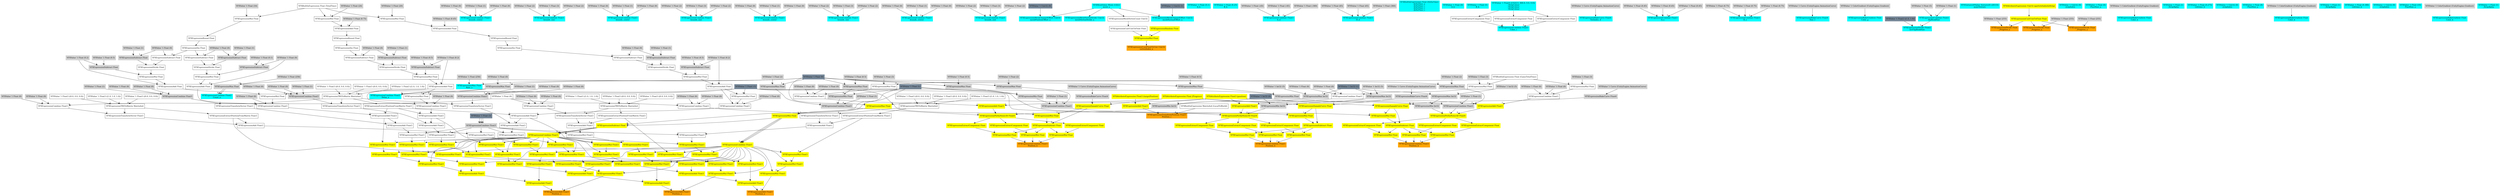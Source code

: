 digraph G {
node0 [shape="box" color="cyan" style="filled" label="VFXExpressionMax Float
Rate_a"]
node1 [shape="box" color="lightgray" style="filled" label="VFXValue`1 Float (256)"]
node2 [shape="box" color="lightslategray" style="filled" label="VFXValue`1 Float (0)"]
node3 [shape="box" color="cyan" style="filled" label="VFXExpressionCombine Float2
Count_a"]
node4 [shape="box" color="lightgray" style="filled" label="VFXExpressionMax Float"]
node5 [shape="box" color="lightgray" style="filled" label="VFXValue`1 Float (256)"]
node6 [shape="box" color="cyan" style="filled" label="VFXExpressionCombine Float2
Delay_a"]
node7 [shape="box" color="lightgray" style="filled" label="VFXExpressionMax Float"]
node8 [shape="box" color="lightgray" style="filled" label="VFXValue`1 Float (0)"]
node9 [shape="box" color="cyan" style="filled" label="VFXExpressionCombine Float3
bounds_center"]
node10 [shape="box" color="lightgray" style="filled" label="VFXValue`1 Float (0)"]
node11 [shape="box" color="lightgray" style="filled" label="VFXValue`1 Float (1)"]
node12 [shape="box" color="lightgray" style="filled" label="VFXValue`1 Float (0)"]
node13 [shape="box" color="cyan" style="filled" label="VFXExpressionCombine Float3
bounds_size"]
node14 [shape="box" color="lightgray" style="filled" label="VFXValue`1 Float (2)"]
node15 [shape="box" color="lightgray" style="filled" label="VFXValue`1 Float (3)"]
node16 [shape="box" color="lightgray" style="filled" label="VFXValue`1 Float (2)"]
node17 [shape="box" color="cyan" style="filled" label="VFXExpressionCombine Float3
bounds_center"]
node18 [shape="box" color="lightgray" style="filled" label="VFXValue`1 Float (0)"]
node19 [shape="box" color="lightgray" style="filled" label="VFXValue`1 Float (1)"]
node20 [shape="box" color="lightgray" style="filled" label="VFXValue`1 Float (0)"]
node21 [shape="box" color="cyan" style="filled" label="VFXExpressionCombine Float3
bounds_size"]
node22 [shape="box" color="lightgray" style="filled" label="VFXValue`1 Float (2)"]
node23 [shape="box" color="lightgray" style="filled" label="VFXValue`1 Float (3)"]
node24 [shape="box" color="lightgray" style="filled" label="VFXValue`1 Float (2)"]
node25 [shape="box" color="cyan" style="filled" label="VFXExpressionCombine Float3
bounds_center"]
node26 [shape="box" color="lightgray" style="filled" label="VFXValue`1 Float (0)"]
node27 [shape="box" color="lightgray" style="filled" label="VFXValue`1 Float (1)"]
node28 [shape="box" color="lightgray" style="filled" label="VFXValue`1 Float (0)"]
node29 [shape="box" color="cyan" style="filled" label="VFXExpressionCombine Float3
bounds_size"]
node30 [shape="box" color="lightgray" style="filled" label="VFXValue`1 Float (2)"]
node31 [shape="box" color="lightgray" style="filled" label="VFXValue`1 Float (3)"]
node32 [shape="box" color="lightgray" style="filled" label="VFXValue`1 Float (2)"]
node33 [shape="box" color="cyan" style="filled" label="VFXExpressionCombine Float3
bounds_center"]
node34 [shape="box" color="lightgray" style="filled" label="VFXValue`1 Float (0)"]
node35 [shape="box" color="lightgray" style="filled" label="VFXValue`1 Float (1)"]
node36 [shape="box" color="lightgray" style="filled" label="VFXValue`1 Float (0)"]
node37 [shape="box" color="cyan" style="filled" label="VFXExpressionCombine Float3
bounds_size"]
node38 [shape="box" color="lightgray" style="filled" label="VFXValue`1 Float (2)"]
node39 [shape="box" color="lightgray" style="filled" label="VFXValue`1 Float (3)"]
node40 [shape="box" color="lightgray" style="filled" label="VFXValue`1 Float (2)"]
node41 [shape="box" color="cyan" style="filled" label="VFXMeshValue Mesh (1442)
mesh_a"]
node42 [shape="box" color="cyan" style="filled" label="VFXExpressionMeshVertexStride Uint32
meshVertexStride_a"]
node43 [shape="box" color="cyan" style="filled" label="VFXExpressionMeshChannelOffset Uint32
meshPositionOffset_a"]
node44 [shape="box" color="lightslategray" style="filled" label="VFXValue`1 Uint32 (0)"]
node45 [shape="box" color="cyan" style="filled" label="VFXExpressionMeshChannelOffset Uint32
meshNormalOffset_a"]
node46 [shape="box" color="lightslategray" style="filled" label="VFXValue`1 Uint32 (1)"]
node47 [shape="box" color="orange" style="filled" label="VFXExpressionCastFloatToUint Uint32
vertexIndex_a"]
node48 [shape="box" color="yellow" style="filled" label="VFXExpressionMul Float"]
node49 [shape="box" color="yellow" style="filled" label="VFXExpressionRandom Float"]
node50 [shape="box" label="VFXExpressionCastUintToFloat Float"]
node51 [shape="box" label="VFXExpressionMeshVertexCount Uint32"]
node52 [shape="box" color="cyan" style="filled" label="VFXValue`1 Float (0.1)
A_b"]
node53 [shape="box" color="cyan" style="filled" label="VFXValue`1 Float (0.25)
B_b"]
node54 [shape="box" color="orange" style="filled" label="VFXExpressionTransformPosition Float3
Position_c"]
node55 [shape="box" label="VFXBuiltInExpression Matrix4x4 (LocalToWorld)"]
node56 [shape="box" color="yellow" style="filled" label="VFXExpressionAdd Float3"]
node57 [shape="box" color="yellow" style="filled" label="VFXAttributeExpression Float3 (targetPosition)"]
node58 [shape="box" color="yellow" style="filled" label="VFXAttributeExpression Float3 (position)"]
node59 [shape="box" color="cyan" style="filled" label="VFXExpressionCombine Float3
A_d"]
node60 [shape="box" color="lightgray" style="filled" label="VFXValue`1 Float (-45)"]
node61 [shape="box" color="lightgray" style="filled" label="VFXValue`1 Float (-45)"]
node62 [shape="box" color="lightgray" style="filled" label="VFXValue`1 Float (-360)"]
node63 [shape="box" color="cyan" style="filled" label="VFXExpressionCombine Float3
B_d"]
node64 [shape="box" color="lightgray" style="filled" label="VFXValue`1 Float (45)"]
node65 [shape="box" color="lightgray" style="filled" label="VFXValue`1 Float (45)"]
node66 [shape="box" color="lightgray" style="filled" label="VFXValue`1 Float (360)"]
node67 [shape="box" color="cyan" style="filled" label="VFXBuiltInExpression Float (DeltaTime)
deltaTime_a
deltaTime_c
deltaTime_c
deltaTime_c"]
node68 [shape="box" color="cyan" style="filled" label="VFXValue`1 Float (0)
A_b"]
node69 [shape="box" color="cyan" style="filled" label="VFXValue`1 Float (5)
B_b"]
node70 [shape="box" color="cyan" style="filled" label="VFXExpressionCombine Float3
Color_c"]
node71 [shape="box" label="VFXExpressionExtractComponent Float"]
node72 [shape="box" color="cyan" style="filled" label="VFXValue`1 Float4 ((1024.0, 666.6, 0.0, 0.0))
_StripColour
_StripColour
_StripColour"]
node73 [shape="box" label="VFXExpressionExtractComponent Float"]
node74 [shape="box" label="VFXExpressionExtractComponent Float"]
node75 [shape="box" color="cyan" style="filled" label="VFXExpressionBakeCurve Float4
TexIndex_d"]
node76 [shape="box" color="lightgray" style="filled" label="VFXValue`1 Curve (UnityEngine.AnimationCurve)"]
node77 [shape="box" color="cyan" style="filled" label="VFXExpressionCombine Float3
A_e"]
node78 [shape="box" color="lightgray" style="filled" label="VFXValue`1 Float (0.45)"]
node79 [shape="box" color="lightgray" style="filled" label="VFXValue`1 Float (0.45)"]
node80 [shape="box" color="lightgray" style="filled" label="VFXValue`1 Float (0.45)"]
node81 [shape="box" color="cyan" style="filled" label="VFXExpressionCombine Float3
B_e"]
node82 [shape="box" color="lightgray" style="filled" label="VFXValue`1 Float (0.75)"]
node83 [shape="box" color="lightgray" style="filled" label="VFXValue`1 Float (0.75)"]
node84 [shape="box" color="lightgray" style="filled" label="VFXValue`1 Float (0.75)"]
node85 [shape="box" color="cyan" style="filled" label="VFXExpressionBakeCurve Float4
Size_f"]
node86 [shape="box" color="lightgray" style="filled" label="VFXValue`1 Curve (UnityEngine.AnimationCurve)"]
node87 [shape="box" color="cyan" style="filled" label="VFXExpressionBakeGradient Float
Color_g"]
node88 [shape="box" color="lightgray" style="filled" label="VFXValue`1 ColorGradient (UnityEngine.Gradient)"]
node89 [shape="box" color="cyan" style="filled" label="VFXExpressionCombine Float2
flipBookSize"]
node90 [shape="box" color="lightgray" style="filled" label="VFXValue`1 Float (5)"]
node91 [shape="box" color="lightgray" style="filled" label="VFXValue`1 Float (1)"]
node92 [shape="box" color="cyan" style="filled" label="VFXExpressionDivide Float2
invFlipBookSize"]
node93 [shape="box" color="lightslategray" style="filled" label="VFXValue`1 Float2 ((1.0, 1.0))"]
node94 [shape="box" color="cyan" style="filled" label="VFXTexture2DValue Texture2D (26516)
mainTexture"]
node95 [shape="box" color="orange" style="filled" label="VFXExpressionDivide Float
_Progress_a"]
node96 [shape="box" color="yellow" style="filled" label="VFXExpressionCastUintToFloat Float"]
node97 [shape="box" color="yellow" style="filled" label="VFXAttributeExpression Uint32 (particleIndexInStrip)"]
node98 [shape="box" color="lightgray" style="filled" label="VFXValue`1 Float (255)"]
node99 [shape="box" color="cyan" style="filled" label="VFXValue`1 Uint32 (0)
stripIndex"]
node100 [shape="box" color="orange" style="filled" label="VFXExpressionAdd Float3
Position_a"]
node101 [shape="box" color="yellow" style="filled" label="VFXExpressionAdd Float3"]
node102 [shape="box" color="yellow" style="filled" label="VFXExpressionAdd Float3"]
node103 [shape="box" color="yellow" style="filled" label="VFXExpressionMul Float3"]
node104 [shape="box" color="yellow" style="filled" label="VFXExpressionMul Float3"]
node105 [shape="box" color="yellow" style="filled" label="VFXExpressionMul Float3"]
node106 [shape="box" label="VFXExpressionAdd Float3"]
node107 [shape="box" label="VFXExpressionExtractPositionFromMatrix Float3"]
node108 [shape="box" label="VFXExpressionTRSToMatrix Matrix4x4"]
node109 [shape="box" label="VFXValue`1 Float3 ((0.0, 0.0, 0.0))"]
node110 [shape="box" label="VFXValue`1 Float3 ((0.0, 0.0, 0.0))"]
node111 [shape="box" label="VFXValue`1 Float3 ((1.0, 1.0, 1.0))"]
node112 [shape="box" label="VFXExpressionCombine Float3"]
node113 [shape="box" label="VFXExpressionAdd Float"]
node114 [shape="box" color="lightgray" style="filled" label="VFXValue`1 Float (0)"]
node115 [shape="box" label="VFXExpressionMul Float"]
node116 [shape="box" label="VFXExpressionDivide Float"]
node117 [shape="box" label="VFXExpressionSubtract Float"]
node118 [shape="box" label="VFXExpressionSin Float"]
node119 [shape="box" label="VFXExpressionRound Float"]
node120 [shape="box" label="VFXExpressionMul Float"]
node121 [shape="box" label="VFXBuiltInExpression Float (TotalTime)"]
node122 [shape="box" color="lightgray" style="filled" label="VFXValue`1 Float (16)"]
node123 [shape="box" color="lightgray" style="filled" label="VFXValue`1 Float (0)"]
node124 [shape="box" color="lightgray" style="filled" label="VFXExpressionSubtract Float"]
node125 [shape="box" color="lightgray" style="filled" label="VFXValue`1 Float (1)"]
node126 [shape="box" color="lightgray" style="filled" label="VFXExpressionSubtract Float"]
node127 [shape="box" color="lightgray" style="filled" label="VFXValue`1 Float (0.1)"]
node128 [shape="box" label="VFXExpressionMul Float"]
node129 [shape="box" color="lightslategray" style="filled" label="VFXValue`1 Float (-1)"]
node130 [shape="box" label="VFXExpressionAdd Float"]
node131 [shape="box" color="lightgray" style="filled" label="VFXValue`1 Float (0.2)"]
node132 [shape="box" label="VFXExpressionMul Float"]
node133 [shape="box" label="VFXExpressionDivide Float"]
node134 [shape="box" label="VFXExpressionSubtract Float"]
node135 [shape="box" color="lightgray" style="filled" label="VFXValue`1 Float (0)"]
node136 [shape="box" color="lightgray" style="filled" label="VFXExpressionSubtract Float"]
node137 [shape="box" color="lightgray" style="filled" label="VFXValue`1 Float (1)"]
node138 [shape="box" color="lightgray" style="filled" label="VFXExpressionSubtract Float"]
node139 [shape="box" color="lightgray" style="filled" label="VFXValue`1 Float (0.5)"]
node140 [shape="box" color="lightgray" style="filled" label="VFXValue`1 Float (0)"]
node141 [shape="box" color="yellow" style="filled" label="VFXExpressionCombine Float3"]
node142 [shape="box" color="yellow" style="filled" label="VFXExpressionSubtract Float"]
node143 [shape="box" color="lightslategray" style="filled" label="VFXValue`1 Float (1)"]
node144 [shape="box" color="yellow" style="filled" label="VFXExpressionMin Float"]
node145 [shape="box" color="yellow" style="filled" label="VFXExpressionMax Float"]
node146 [shape="box" color="yellow" style="filled" label="VFXAttributeExpression Float (Progress)"]
node147 [shape="box" color="yellow" style="filled" label="VFXExpressionMul Float3"]
node148 [shape="box" color="yellow" style="filled" label="VFXExpressionMul Float3"]
node149 [shape="box" color="yellow" style="filled" label="VFXExpressionMul Float3"]
node150 [shape="box" label="VFXExpressionMul Float3"]
node151 [shape="box" color="lightgray" style="filled" label="VFXExpressionCombine Float3"]
node152 [shape="box" color="lightslategray" style="filled" label="VFXValue`1 Float (3)"]
node153 [shape="box" label="VFXExpressionAdd Float3"]
node154 [shape="box" label="VFXExpressionTransformVector Float3"]
node155 [shape="box" color="lightgray" style="filled" label="VFXExpressionCombine Float3"]
node156 [shape="box" color="lightgray" style="filled" label="VFXValue`1 Float (0)"]
node157 [shape="box" color="lightgray" style="filled" label="VFXValue`1 Float (1)"]
node158 [shape="box" color="lightgray" style="filled" label="VFXValue`1 Float (0)"]
node159 [shape="box" color="yellow" style="filled" label="VFXExpressionCombine Float3"]
node160 [shape="box" color="yellow" style="filled" label="VFXExpressionMul Float3"]
node161 [shape="box" color="yellow" style="filled" label="VFXExpressionMul Float3"]
node162 [shape="box" color="yellow" style="filled" label="VFXExpressionMul Float3"]
node163 [shape="box" label="VFXExpressionMul Float3"]
node164 [shape="box" label="VFXExpressionAdd Float3"]
node165 [shape="box" label="VFXExpressionExtractPositionFromMatrix Float3"]
node166 [shape="box" label="VFXExpressionTRSToMatrix Matrix4x4"]
node167 [shape="box" label="VFXValue`1 Float3 ((0.0, 0.0, 0.0))"]
node168 [shape="box" label="VFXValue`1 Float3 ((0.0, 0.0, 0.0))"]
node169 [shape="box" label="VFXValue`1 Float3 ((1.0, 1.0, 1.0))"]
node170 [shape="box" label="VFXExpressionTransformVector Float3"]
node171 [shape="box" label="VFXExpressionCombine Float3"]
node172 [shape="box" color="lightgray" style="filled" label="VFXValue`1 Float (0)"]
node173 [shape="box" label="VFXValue`1 Float (0)"]
node174 [shape="box" color="lightgray" style="filled" label="VFXValue`1 Float (0)"]
node175 [shape="box" color="yellow" style="filled" label="VFXExpressionMul Float3"]
node176 [shape="box" color="yellow" style="filled" label="VFXExpressionMul Float3"]
node177 [shape="box" color="yellow" style="filled" label="VFXExpressionMul Float3"]
node178 [shape="box" color="orange" style="filled" label="VFXExpressionCombine Float3
Position_b"]
node179 [shape="box" color="yellow" style="filled" label="VFXExpressionMul Float"]
node180 [shape="box" color="yellow" style="filled" label="VFXExpressionExtractComponent Float"]
node181 [shape="box" color="yellow" style="filled" label="VFXExpressionPerlinNoise3D Float4"]
node182 [shape="box" color="yellow" style="filled" label="VFXExpressionAdd Float3"]
node183 [shape="box" label="VFXExpressionCombine Float3"]
node184 [shape="box" color="lightgray" style="filled" label="VFXValue`1 Float (0)"]
node185 [shape="box" label="VFXExpressionMul Float"]
node186 [shape="box" label="VFXBuiltInExpression Float (GameTotalTime)"]
node187 [shape="box" color="lightgray" style="filled" label="VFXValue`1 Float (3)"]
node188 [shape="box" color="lightgray" style="filled" label="VFXValue`1 Float (0)"]
node189 [shape="box" color="lightgray" style="filled" label="VFXExpressionCombine Float3"]
node190 [shape="box" color="lightgray" style="filled" label="VFXValue`1 Float (1)"]
node191 [shape="box" color="lightgray" style="filled" label="VFXExpressionMin Float"]
node192 [shape="box" color="lightgray" style="filled" label="VFXExpressionMax Float"]
node193 [shape="box" color="lightgray" style="filled" label="VFXValue`1 Float (0.5)"]
node194 [shape="box" color="lightgray" style="filled" label="VFXExpressionMax Float"]
node195 [shape="box" color="lightgray" style="filled" label="VFXValue`1 Float (2)"]
node196 [shape="box" color="lightgray" style="filled" label="VFXExpressionMin Int32"]
node197 [shape="box" color="lightgray" style="filled" label="VFXExpressionMax Int32"]
node198 [shape="box" color="lightgray" style="filled" label="VFXValue`1 Int32 (5)"]
node199 [shape="box" color="lightslategray" style="filled" label="VFXValue`1 Int32 (1)"]
node200 [shape="box" color="lightslategray" style="filled" label="VFXValue`1 Int32 (8)"]
node201 [shape="box" color="yellow" style="filled" label="VFXExpressionSubtract Float"]
node202 [shape="box" color="yellow" style="filled" label="VFXExpressionSampleCurve Float"]
node203 [shape="box" color="lightgray" style="filled" label="VFXExpressionBakeCurve Float4"]
node204 [shape="box" color="lightgray" style="filled" label="VFXValue`1 Curve (UnityEngine.AnimationCurve)"]
node205 [shape="box" color="yellow" style="filled" label="VFXExpressionMul Float"]
node206 [shape="box" color="yellow" style="filled" label="VFXExpressionMul Float"]
node207 [shape="box" color="yellow" style="filled" label="VFXExpressionExtractComponent Float"]
node208 [shape="box" color="yellow" style="filled" label="VFXExpressionMul Float"]
node209 [shape="box" color="yellow" style="filled" label="VFXExpressionExtractComponent Float"]
node210 [shape="box" color="cyan" style="filled" label="VFXValue`1 Float (6)
PixelSize_a"]
node211 [shape="box" color="cyan" style="filled" label="VFXExpressionBakeGradient Float
Color_b"]
node212 [shape="box" color="lightgray" style="filled" label="VFXValue`1 ColorGradient (UnityEngine.Gradient)"]
node213 [shape="box" color="cyan" style="filled" label="VFXValue`1 Float (1)
_StripAlpha"]
node214 [shape="box" color="orange" style="filled" label="VFXExpressionDivide Float
_Progress_a"]
node215 [shape="box" color="lightgray" style="filled" label="VFXValue`1 Float (255)"]
node216 [shape="box" color="cyan" style="filled" label="VFXValue`1 Float (0.275)
Lifetime_b"]
node217 [shape="box" color="cyan" style="filled" label="VFXValue`1 Uint32 (0)
stripIndex"]
node218 [shape="box" color="orange" style="filled" label="VFXExpressionAdd Float3
Position_a"]
node219 [shape="box" color="yellow" style="filled" label="VFXExpressionAdd Float3"]
node220 [shape="box" color="yellow" style="filled" label="VFXExpressionAdd Float3"]
node221 [shape="box" color="yellow" style="filled" label="VFXExpressionMul Float3"]
node222 [shape="box" color="yellow" style="filled" label="VFXExpressionMul Float3"]
node223 [shape="box" color="yellow" style="filled" label="VFXExpressionMul Float3"]
node224 [shape="box" label="VFXExpressionAdd Float3"]
node225 [shape="box" label="VFXExpressionCombine Float3"]
node226 [shape="box" label="VFXExpressionAdd Float"]
node227 [shape="box" color="lightgray" style="filled" label="VFXValue`1 Float (0.2)"]
node228 [shape="box" label="VFXExpressionMul Float"]
node229 [shape="box" label="VFXExpressionDivide Float"]
node230 [shape="box" label="VFXExpressionSubtract Float"]
node231 [shape="box" label="VFXExpressionSin Float"]
node232 [shape="box" label="VFXExpressionRound Float"]
node233 [shape="box" label="VFXExpressionAdd Float"]
node234 [shape="box" label="VFXExpressionMul Float"]
node235 [shape="box" color="lightgray" style="filled" label="VFXValue`1 Float (24)"]
node236 [shape="box" color="lightgray" style="filled" label="VFXValue`1 Float (0.75)"]
node237 [shape="box" color="lightgray" style="filled" label="VFXValue`1 Float (0)"]
node238 [shape="box" color="lightgray" style="filled" label="VFXExpressionSubtract Float"]
node239 [shape="box" color="lightgray" style="filled" label="VFXValue`1 Float (1)"]
node240 [shape="box" color="lightgray" style="filled" label="VFXExpressionSubtract Float"]
node241 [shape="box" color="lightgray" style="filled" label="VFXValue`1 Float (0.5)"]
node242 [shape="box" label="VFXExpressionMul Float"]
node243 [shape="box" color="lightgray" style="filled" label="VFXValue`1 Float (0)"]
node244 [shape="box" color="yellow" style="filled" label="VFXExpressionMul Float3"]
node245 [shape="box" color="yellow" style="filled" label="VFXExpressionMul Float3"]
node246 [shape="box" color="yellow" style="filled" label="VFXExpressionMul Float3"]
node247 [shape="box" label="VFXExpressionMul Float3"]
node248 [shape="box" label="VFXExpressionAdd Float3"]
node249 [shape="box" label="VFXExpressionTransformVector Float3"]
node250 [shape="box" color="lightgray" style="filled" label="VFXExpressionCombine Float3"]
node251 [shape="box" color="lightgray" style="filled" label="VFXValue`1 Float (0)"]
node252 [shape="box" color="lightgray" style="filled" label="VFXValue`1 Float (1)"]
node253 [shape="box" color="lightgray" style="filled" label="VFXValue`1 Float (0)"]
node254 [shape="box" color="yellow" style="filled" label="VFXExpressionMul Float3"]
node255 [shape="box" color="yellow" style="filled" label="VFXExpressionMul Float3"]
node256 [shape="box" color="yellow" style="filled" label="VFXExpressionMul Float3"]
node257 [shape="box" label="VFXExpressionMul Float3"]
node258 [shape="box" label="VFXExpressionAdd Float3"]
node259 [shape="box" label="VFXExpressionExtractPositionFromMatrix Float3"]
node260 [shape="box" label="VFXExpressionTRSToMatrix Matrix4x4"]
node261 [shape="box" label="VFXValue`1 Float3 ((0.0, 0.0, 0.0))"]
node262 [shape="box" label="VFXValue`1 Float3 ((0.0, 0.0, 0.0))"]
node263 [shape="box" label="VFXValue`1 Float3 ((1.0, 1.0, 1.0))"]
node264 [shape="box" label="VFXExpressionTransformVector Float3"]
node265 [shape="box" label="VFXExpressionCombine Float3"]
node266 [shape="box" color="lightgray" style="filled" label="VFXValue`1 Float (0)"]
node267 [shape="box" color="lightgray" style="filled" label="VFXValue`1 Float (0)"]
node268 [shape="box" color="yellow" style="filled" label="VFXExpressionMul Float3"]
node269 [shape="box" color="yellow" style="filled" label="VFXExpressionMul Float3"]
node270 [shape="box" color="yellow" style="filled" label="VFXExpressionMul Float3"]
node271 [shape="box" color="orange" style="filled" label="VFXExpressionCombine Float3
Position_b"]
node272 [shape="box" color="yellow" style="filled" label="VFXExpressionMul Float"]
node273 [shape="box" color="yellow" style="filled" label="VFXExpressionExtractComponent Float"]
node274 [shape="box" color="yellow" style="filled" label="VFXExpressionPerlinNoise3D Float4"]
node275 [shape="box" color="yellow" style="filled" label="VFXExpressionAdd Float3"]
node276 [shape="box" label="VFXExpressionCombine Float3"]
node277 [shape="box" color="lightgray" style="filled" label="VFXValue`1 Float (0)"]
node278 [shape="box" label="VFXExpressionMul Float"]
node279 [shape="box" color="lightgray" style="filled" label="VFXValue`1 Float (3)"]
node280 [shape="box" color="lightgray" style="filled" label="VFXValue`1 Float (0)"]
node281 [shape="box" color="lightgray" style="filled" label="VFXExpressionCombine Float3"]
node282 [shape="box" color="lightgray" style="filled" label="VFXValue`1 Float (1)"]
node283 [shape="box" color="lightgray" style="filled" label="VFXExpressionMin Float"]
node284 [shape="box" color="lightgray" style="filled" label="VFXExpressionMax Float"]
node285 [shape="box" color="lightgray" style="filled" label="VFXValue`1 Float (0.5)"]
node286 [shape="box" color="lightgray" style="filled" label="VFXExpressionMax Float"]
node287 [shape="box" color="lightgray" style="filled" label="VFXValue`1 Float (2)"]
node288 [shape="box" color="lightgray" style="filled" label="VFXExpressionMin Int32"]
node289 [shape="box" color="lightgray" style="filled" label="VFXExpressionMax Int32"]
node290 [shape="box" color="lightgray" style="filled" label="VFXValue`1 Int32 (5)"]
node291 [shape="box" color="yellow" style="filled" label="VFXExpressionSubtract Float"]
node292 [shape="box" color="yellow" style="filled" label="VFXExpressionSampleCurve Float"]
node293 [shape="box" color="lightgray" style="filled" label="VFXExpressionBakeCurve Float4"]
node294 [shape="box" color="lightgray" style="filled" label="VFXValue`1 Curve (UnityEngine.AnimationCurve)"]
node295 [shape="box" color="yellow" style="filled" label="VFXExpressionMul Float"]
node296 [shape="box" color="yellow" style="filled" label="VFXExpressionMul Float"]
node297 [shape="box" color="yellow" style="filled" label="VFXExpressionExtractComponent Float"]
node298 [shape="box" color="yellow" style="filled" label="VFXExpressionMul Float"]
node299 [shape="box" color="yellow" style="filled" label="VFXExpressionExtractComponent Float"]
node300 [shape="box" color="cyan" style="filled" label="VFXValue`1 Float (8)
PixelSize_a"]
node301 [shape="box" color="cyan" style="filled" label="VFXExpressionBakeGradient Float
Color_b"]
node302 [shape="box" color="lightgray" style="filled" label="VFXValue`1 ColorGradient (UnityEngine.Gradient)"]
node303 [shape="box" color="cyan" style="filled" label="VFXValue`1 Float (1)
_StripAlpha"]
node304 [shape="box" color="orange" style="filled" label="VFXExpressionDivide Float
_Progress_a"]
node305 [shape="box" color="lightgray" style="filled" label="VFXValue`1 Float (255)"]
node306 [shape="box" color="cyan" style="filled" label="VFXValue`1 Float (0.386)
Lifetime_b"]
node307 [shape="box" color="cyan" style="filled" label="VFXValue`1 Uint32 (0)
stripIndex"]
node308 [shape="box" color="orange" style="filled" label="VFXExpressionAdd Float3
Position_a"]
node309 [shape="box" color="yellow" style="filled" label="VFXExpressionAdd Float3"]
node310 [shape="box" color="yellow" style="filled" label="VFXExpressionAdd Float3"]
node311 [shape="box" color="yellow" style="filled" label="VFXExpressionMul Float3"]
node312 [shape="box" color="yellow" style="filled" label="VFXExpressionMul Float3"]
node313 [shape="box" color="yellow" style="filled" label="VFXExpressionMul Float3"]
node314 [shape="box" label="VFXExpressionAdd Float3"]
node315 [shape="box" label="VFXExpressionCombine Float3"]
node316 [shape="box" label="VFXExpressionAdd Float"]
node317 [shape="box" color="lightgray" style="filled" label="VFXValue`1 Float (0.2)"]
node318 [shape="box" label="VFXExpressionMul Float"]
node319 [shape="box" label="VFXExpressionDivide Float"]
node320 [shape="box" label="VFXExpressionSubtract Float"]
node321 [shape="box" label="VFXExpressionSin Float"]
node322 [shape="box" label="VFXExpressionRound Float"]
node323 [shape="box" label="VFXExpressionAdd Float"]
node324 [shape="box" label="VFXExpressionMul Float"]
node325 [shape="box" color="lightgray" style="filled" label="VFXValue`1 Float (20)"]
node326 [shape="box" color="lightgray" style="filled" label="VFXValue`1 Float (0.45)"]
node327 [shape="box" color="lightgray" style="filled" label="VFXValue`1 Float (0)"]
node328 [shape="box" color="lightgray" style="filled" label="VFXExpressionSubtract Float"]
node329 [shape="box" color="lightgray" style="filled" label="VFXValue`1 Float (1)"]
node330 [shape="box" color="lightgray" style="filled" label="VFXExpressionSubtract Float"]
node331 [shape="box" color="lightgray" style="filled" label="VFXValue`1 Float (0.5)"]
node332 [shape="box" label="VFXExpressionMul Float"]
node333 [shape="box" color="lightgray" style="filled" label="VFXValue`1 Float (0)"]
node334 [shape="box" color="yellow" style="filled" label="VFXExpressionMul Float3"]
node335 [shape="box" color="yellow" style="filled" label="VFXExpressionMul Float3"]
node336 [shape="box" color="yellow" style="filled" label="VFXExpressionMul Float3"]
node337 [shape="box" label="VFXExpressionMul Float3"]
node338 [shape="box" label="VFXExpressionAdd Float3"]
node339 [shape="box" label="VFXExpressionTransformVector Float3"]
node340 [shape="box" color="lightgray" style="filled" label="VFXExpressionCombine Float3"]
node341 [shape="box" color="lightgray" style="filled" label="VFXValue`1 Float (0)"]
node342 [shape="box" color="lightgray" style="filled" label="VFXValue`1 Float (1)"]
node343 [shape="box" color="lightgray" style="filled" label="VFXValue`1 Float (0)"]
node344 [shape="box" color="yellow" style="filled" label="VFXExpressionMul Float3"]
node345 [shape="box" color="yellow" style="filled" label="VFXExpressionMul Float3"]
node346 [shape="box" color="yellow" style="filled" label="VFXExpressionMul Float3"]
node347 [shape="box" label="VFXExpressionMul Float3"]
node348 [shape="box" label="VFXExpressionAdd Float3"]
node349 [shape="box" label="VFXExpressionExtractPositionFromMatrix Float3"]
node350 [shape="box" label="VFXExpressionTRSToMatrix Matrix4x4"]
node351 [shape="box" label="VFXValue`1 Float3 ((0.0, 0.0, 0.0))"]
node352 [shape="box" label="VFXValue`1 Float3 ((0.0, 0.0, 0.0))"]
node353 [shape="box" label="VFXValue`1 Float3 ((1.0, 1.0, 1.0))"]
node354 [shape="box" label="VFXExpressionTransformVector Float3"]
node355 [shape="box" label="VFXExpressionCombine Float3"]
node356 [shape="box" color="lightgray" style="filled" label="VFXValue`1 Float (0)"]
node357 [shape="box" color="lightgray" style="filled" label="VFXValue`1 Float (0)"]
node358 [shape="box" color="yellow" style="filled" label="VFXExpressionMul Float3"]
node359 [shape="box" color="yellow" style="filled" label="VFXExpressionMul Float3"]
node360 [shape="box" color="yellow" style="filled" label="VFXExpressionMul Float3"]
node361 [shape="box" color="orange" style="filled" label="VFXExpressionCombine Float3
Position_b"]
node362 [shape="box" color="yellow" style="filled" label="VFXExpressionMul Float"]
node363 [shape="box" color="yellow" style="filled" label="VFXExpressionExtractComponent Float"]
node364 [shape="box" color="yellow" style="filled" label="VFXExpressionPerlinNoise3D Float4"]
node365 [shape="box" color="yellow" style="filled" label="VFXExpressionAdd Float3"]
node366 [shape="box" label="VFXExpressionCombine Float3"]
node367 [shape="box" color="lightgray" style="filled" label="VFXValue`1 Float (0)"]
node368 [shape="box" label="VFXExpressionMul Float"]
node369 [shape="box" color="lightgray" style="filled" label="VFXValue`1 Float (3)"]
node370 [shape="box" color="lightgray" style="filled" label="VFXValue`1 Float (0)"]
node371 [shape="box" color="lightgray" style="filled" label="VFXExpressionCombine Float3"]
node372 [shape="box" color="lightgray" style="filled" label="VFXValue`1 Float (1)"]
node373 [shape="box" color="lightgray" style="filled" label="VFXExpressionMin Float"]
node374 [shape="box" color="lightgray" style="filled" label="VFXExpressionMax Float"]
node375 [shape="box" color="lightgray" style="filled" label="VFXValue`1 Float (0.5)"]
node376 [shape="box" color="lightgray" style="filled" label="VFXExpressionMax Float"]
node377 [shape="box" color="lightgray" style="filled" label="VFXValue`1 Float (2)"]
node378 [shape="box" color="lightgray" style="filled" label="VFXExpressionMin Int32"]
node379 [shape="box" color="lightgray" style="filled" label="VFXExpressionMax Int32"]
node380 [shape="box" color="lightgray" style="filled" label="VFXValue`1 Int32 (5)"]
node381 [shape="box" color="yellow" style="filled" label="VFXExpressionSubtract Float"]
node382 [shape="box" color="yellow" style="filled" label="VFXExpressionSampleCurve Float"]
node383 [shape="box" color="lightgray" style="filled" label="VFXExpressionBakeCurve Float4"]
node384 [shape="box" color="lightgray" style="filled" label="VFXValue`1 Curve (UnityEngine.AnimationCurve)"]
node385 [shape="box" color="yellow" style="filled" label="VFXExpressionMul Float"]
node386 [shape="box" color="yellow" style="filled" label="VFXExpressionMul Float"]
node387 [shape="box" color="yellow" style="filled" label="VFXExpressionExtractComponent Float"]
node388 [shape="box" color="yellow" style="filled" label="VFXExpressionMul Float"]
node389 [shape="box" color="yellow" style="filled" label="VFXExpressionExtractComponent Float"]
node390 [shape="box" color="cyan" style="filled" label="VFXValue`1 Float (10)
PixelSize_a"]
node391 [shape="box" color="cyan" style="filled" label="VFXExpressionBakeGradient Float
Color_b"]
node392 [shape="box" color="lightgray" style="filled" label="VFXValue`1 ColorGradient (UnityEngine.Gradient)"]
node393 [shape="box" color="cyan" style="filled" label="VFXValue`1 Float (1)
_StripAlpha"]
node1 -> node0 [headlabel="0"]
node2 -> node0 [headlabel="1"]
node4 -> node3 [headlabel="0"]
node4 -> node3 [headlabel="1"]
node5 -> node4 [headlabel="0"]
node2 -> node4 [headlabel="1"]
node7 -> node6 [headlabel="0"]
node7 -> node6 [headlabel="1"]
node8 -> node7 [headlabel="0"]
node2 -> node7 [headlabel="1"]
node10 -> node9 [headlabel="0"]
node11 -> node9 [headlabel="1"]
node12 -> node9 [headlabel="2"]
node14 -> node13 [headlabel="0"]
node15 -> node13 [headlabel="1"]
node16 -> node13 [headlabel="2"]
node18 -> node17 [headlabel="0"]
node19 -> node17 [headlabel="1"]
node20 -> node17 [headlabel="2"]
node22 -> node21 [headlabel="0"]
node23 -> node21 [headlabel="1"]
node24 -> node21 [headlabel="2"]
node26 -> node25 [headlabel="0"]
node27 -> node25 [headlabel="1"]
node28 -> node25 [headlabel="2"]
node30 -> node29 [headlabel="0"]
node31 -> node29 [headlabel="1"]
node32 -> node29 [headlabel="2"]
node34 -> node33 [headlabel="0"]
node35 -> node33 [headlabel="1"]
node36 -> node33 [headlabel="2"]
node38 -> node37 [headlabel="0"]
node39 -> node37 [headlabel="1"]
node40 -> node37 [headlabel="2"]
node41 -> node42 
node41 -> node43 [headlabel="0"]
node44 -> node43 [headlabel="1"]
node41 -> node45 [headlabel="0"]
node46 -> node45 [headlabel="1"]
node48 -> node47 
node49 -> node48 [headlabel="0"]
node50 -> node48 [headlabel="1"]
node51 -> node50 
node41 -> node51 
node55 -> node54 [headlabel="0"]
node56 -> node54 [headlabel="1"]
node57 -> node56 [headlabel="0"]
node58 -> node56 [headlabel="1"]
node60 -> node59 [headlabel="0"]
node61 -> node59 [headlabel="1"]
node62 -> node59 [headlabel="2"]
node64 -> node63 [headlabel="0"]
node65 -> node63 [headlabel="1"]
node66 -> node63 [headlabel="2"]
node71 -> node70 [headlabel="0"]
node73 -> node70 [headlabel="1"]
node74 -> node70 [headlabel="2"]
node72 -> node71 
node72 -> node73 
node72 -> node74 
node76 -> node75 
node78 -> node77 [headlabel="0"]
node79 -> node77 [headlabel="1"]
node80 -> node77 [headlabel="2"]
node82 -> node81 [headlabel="0"]
node83 -> node81 [headlabel="1"]
node84 -> node81 [headlabel="2"]
node86 -> node85 
node88 -> node87 
node90 -> node89 [headlabel="0"]
node91 -> node89 [headlabel="1"]
node93 -> node92 [headlabel="0"]
node89 -> node92 [headlabel="1"]
node96 -> node95 [headlabel="0"]
node98 -> node95 [headlabel="1"]
node97 -> node96 
node101 -> node100 [headlabel="0"]
node175 -> node100 [headlabel="1"]
node102 -> node101 [headlabel="0"]
node160 -> node101 [headlabel="1"]
node103 -> node102 [headlabel="0"]
node147 -> node102 [headlabel="1"]
node104 -> node103 [headlabel="0"]
node141 -> node103 [headlabel="1"]
node105 -> node104 [headlabel="0"]
node141 -> node104 [headlabel="1"]
node106 -> node105 [headlabel="0"]
node141 -> node105 [headlabel="1"]
node107 -> node106 [headlabel="0"]
node112 -> node106 [headlabel="1"]
node108 -> node107 
node109 -> node108 [headlabel="0"]
node110 -> node108 [headlabel="1"]
node111 -> node108 [headlabel="2"]
node113 -> node112 [headlabel="0"]
node128 -> node112 [headlabel="1"]
node140 -> node112 [headlabel="2"]
node114 -> node113 [headlabel="0"]
node115 -> node113 [headlabel="1"]
node116 -> node115 [headlabel="0"]
node126 -> node115 [headlabel="1"]
node117 -> node116 [headlabel="0"]
node124 -> node116 [headlabel="1"]
node118 -> node117 [headlabel="0"]
node123 -> node117 [headlabel="1"]
node119 -> node118 
node120 -> node119 
node121 -> node120 [headlabel="0"]
node122 -> node120 [headlabel="1"]
node125 -> node124 [headlabel="0"]
node123 -> node124 [headlabel="1"]
node127 -> node126 [headlabel="0"]
node114 -> node126 [headlabel="1"]
node129 -> node128 [headlabel="0"]
node130 -> node128 [headlabel="1"]
node131 -> node130 [headlabel="0"]
node132 -> node130 [headlabel="1"]
node133 -> node132 [headlabel="0"]
node138 -> node132 [headlabel="1"]
node134 -> node133 [headlabel="0"]
node136 -> node133 [headlabel="1"]
node118 -> node134 [headlabel="0"]
node135 -> node134 [headlabel="1"]
node137 -> node136 [headlabel="0"]
node135 -> node136 [headlabel="1"]
node139 -> node138 [headlabel="0"]
node131 -> node138 [headlabel="1"]
node142 -> node141 [headlabel="0"]
node142 -> node141 [headlabel="1"]
node142 -> node141 [headlabel="2"]
node143 -> node142 [headlabel="0"]
node144 -> node142 [headlabel="1"]
node145 -> node144 [headlabel="0"]
node143 -> node144 [headlabel="1"]
node146 -> node145 [headlabel="0"]
node2 -> node145 [headlabel="1"]
node148 -> node147 [headlabel="0"]
node159 -> node147 [headlabel="1"]
node149 -> node148 [headlabel="0"]
node141 -> node148 [headlabel="1"]
node150 -> node149 [headlabel="0"]
node141 -> node149 [headlabel="1"]
node151 -> node150 [headlabel="0"]
node153 -> node150 [headlabel="1"]
node152 -> node151 [headlabel="0"]
node152 -> node151 [headlabel="1"]
node152 -> node151 [headlabel="2"]
node106 -> node153 [headlabel="0"]
node154 -> node153 [headlabel="1"]
node108 -> node154 [headlabel="0"]
node155 -> node154 [headlabel="1"]
node156 -> node155 [headlabel="0"]
node157 -> node155 [headlabel="1"]
node158 -> node155 [headlabel="2"]
node144 -> node159 [headlabel="0"]
node144 -> node159 [headlabel="1"]
node144 -> node159 [headlabel="2"]
node161 -> node160 [headlabel="0"]
node159 -> node160 [headlabel="1"]
node162 -> node161 [headlabel="0"]
node159 -> node161 [headlabel="1"]
node163 -> node162 [headlabel="0"]
node141 -> node162 [headlabel="1"]
node151 -> node163 [headlabel="0"]
node164 -> node163 [headlabel="1"]
node165 -> node164 [headlabel="0"]
node170 -> node164 [headlabel="1"]
node166 -> node165 
node167 -> node166 [headlabel="0"]
node168 -> node166 [headlabel="1"]
node169 -> node166 [headlabel="2"]
node166 -> node170 [headlabel="0"]
node171 -> node170 [headlabel="1"]
node172 -> node171 [headlabel="0"]
node173 -> node171 [headlabel="1"]
node174 -> node171 [headlabel="2"]
node176 -> node175 [headlabel="0"]
node159 -> node175 [headlabel="1"]
node177 -> node176 [headlabel="0"]
node159 -> node176 [headlabel="1"]
node165 -> node177 [headlabel="0"]
node159 -> node177 [headlabel="1"]
node179 -> node178 [headlabel="0"]
node206 -> node178 [headlabel="1"]
node208 -> node178 [headlabel="2"]
node180 -> node179 [headlabel="0"]
node201 -> node179 [headlabel="1"]
node181 -> node180 
node182 -> node181 [headlabel="0"]
node189 -> node181 [headlabel="1"]
node196 -> node181 [headlabel="2"]
node58 -> node182 [headlabel="0"]
node183 -> node182 [headlabel="1"]
node184 -> node183 [headlabel="0"]
node185 -> node183 [headlabel="1"]
node188 -> node183 [headlabel="2"]
node186 -> node185 [headlabel="0"]
node187 -> node185 [headlabel="1"]
node190 -> node189 [headlabel="0"]
node191 -> node189 [headlabel="1"]
node194 -> node189 [headlabel="2"]
node192 -> node191 [headlabel="0"]
node143 -> node191 [headlabel="1"]
node193 -> node192 [headlabel="0"]
node2 -> node192 [headlabel="1"]
node195 -> node194 [headlabel="0"]
node2 -> node194 [headlabel="1"]
node197 -> node196 [headlabel="0"]
node200 -> node196 [headlabel="1"]
node198 -> node197 [headlabel="0"]
node199 -> node197 [headlabel="1"]
node202 -> node201 [headlabel="0"]
node205 -> node201 [headlabel="1"]
node203 -> node202 [headlabel="0"]
node146 -> node202 [headlabel="1"]
node204 -> node203 
node129 -> node205 [headlabel="0"]
node202 -> node205 [headlabel="1"]
node207 -> node206 [headlabel="0"]
node201 -> node206 [headlabel="1"]
node181 -> node207 
node209 -> node208 [headlabel="0"]
node201 -> node208 [headlabel="1"]
node181 -> node209 
node212 -> node211 
node96 -> node214 [headlabel="0"]
node215 -> node214 [headlabel="1"]
node219 -> node218 [headlabel="0"]
node268 -> node218 [headlabel="1"]
node220 -> node219 [headlabel="0"]
node254 -> node219 [headlabel="1"]
node221 -> node220 [headlabel="0"]
node244 -> node220 [headlabel="1"]
node222 -> node221 [headlabel="0"]
node141 -> node221 [headlabel="1"]
node223 -> node222 [headlabel="0"]
node141 -> node222 [headlabel="1"]
node224 -> node223 [headlabel="0"]
node141 -> node223 [headlabel="1"]
node107 -> node224 [headlabel="0"]
node225 -> node224 [headlabel="1"]
node226 -> node225 [headlabel="0"]
node242 -> node225 [headlabel="1"]
node243 -> node225 [headlabel="2"]
node227 -> node226 [headlabel="0"]
node228 -> node226 [headlabel="1"]
node229 -> node228 [headlabel="0"]
node240 -> node228 [headlabel="1"]
node230 -> node229 [headlabel="0"]
node238 -> node229 [headlabel="1"]
node231 -> node230 [headlabel="0"]
node237 -> node230 [headlabel="1"]
node232 -> node231 
node233 -> node232 
node234 -> node233 [headlabel="0"]
node236 -> node233 [headlabel="1"]
node121 -> node234 [headlabel="0"]
node235 -> node234 [headlabel="1"]
node239 -> node238 [headlabel="0"]
node237 -> node238 [headlabel="1"]
node241 -> node240 [headlabel="0"]
node227 -> node240 [headlabel="1"]
node129 -> node242 [headlabel="0"]
node226 -> node242 [headlabel="1"]
node245 -> node244 [headlabel="0"]
node159 -> node244 [headlabel="1"]
node246 -> node245 [headlabel="0"]
node141 -> node245 [headlabel="1"]
node247 -> node246 [headlabel="0"]
node141 -> node246 [headlabel="1"]
node151 -> node247 [headlabel="0"]
node248 -> node247 [headlabel="1"]
node224 -> node248 [headlabel="0"]
node249 -> node248 [headlabel="1"]
node108 -> node249 [headlabel="0"]
node250 -> node249 [headlabel="1"]
node251 -> node250 [headlabel="0"]
node252 -> node250 [headlabel="1"]
node253 -> node250 [headlabel="2"]
node255 -> node254 [headlabel="0"]
node159 -> node254 [headlabel="1"]
node256 -> node255 [headlabel="0"]
node159 -> node255 [headlabel="1"]
node257 -> node256 [headlabel="0"]
node141 -> node256 [headlabel="1"]
node151 -> node257 [headlabel="0"]
node258 -> node257 [headlabel="1"]
node259 -> node258 [headlabel="0"]
node264 -> node258 [headlabel="1"]
node260 -> node259 
node261 -> node260 [headlabel="0"]
node262 -> node260 [headlabel="1"]
node263 -> node260 [headlabel="2"]
node260 -> node264 [headlabel="0"]
node265 -> node264 [headlabel="1"]
node266 -> node265 [headlabel="0"]
node173 -> node265 [headlabel="1"]
node267 -> node265 [headlabel="2"]
node269 -> node268 [headlabel="0"]
node159 -> node268 [headlabel="1"]
node270 -> node269 [headlabel="0"]
node159 -> node269 [headlabel="1"]
node259 -> node270 [headlabel="0"]
node159 -> node270 [headlabel="1"]
node272 -> node271 [headlabel="0"]
node296 -> node271 [headlabel="1"]
node298 -> node271 [headlabel="2"]
node273 -> node272 [headlabel="0"]
node291 -> node272 [headlabel="1"]
node274 -> node273 
node275 -> node274 [headlabel="0"]
node281 -> node274 [headlabel="1"]
node288 -> node274 [headlabel="2"]
node58 -> node275 [headlabel="0"]
node276 -> node275 [headlabel="1"]
node277 -> node276 [headlabel="0"]
node278 -> node276 [headlabel="1"]
node280 -> node276 [headlabel="2"]
node186 -> node278 [headlabel="0"]
node279 -> node278 [headlabel="1"]
node282 -> node281 [headlabel="0"]
node283 -> node281 [headlabel="1"]
node286 -> node281 [headlabel="2"]
node284 -> node283 [headlabel="0"]
node143 -> node283 [headlabel="1"]
node285 -> node284 [headlabel="0"]
node2 -> node284 [headlabel="1"]
node287 -> node286 [headlabel="0"]
node2 -> node286 [headlabel="1"]
node289 -> node288 [headlabel="0"]
node200 -> node288 [headlabel="1"]
node290 -> node289 [headlabel="0"]
node199 -> node289 [headlabel="1"]
node292 -> node291 [headlabel="0"]
node295 -> node291 [headlabel="1"]
node293 -> node292 [headlabel="0"]
node146 -> node292 [headlabel="1"]
node294 -> node293 
node129 -> node295 [headlabel="0"]
node292 -> node295 [headlabel="1"]
node297 -> node296 [headlabel="0"]
node291 -> node296 [headlabel="1"]
node274 -> node297 
node299 -> node298 [headlabel="0"]
node291 -> node298 [headlabel="1"]
node274 -> node299 
node302 -> node301 
node96 -> node304 [headlabel="0"]
node305 -> node304 [headlabel="1"]
node309 -> node308 [headlabel="0"]
node358 -> node308 [headlabel="1"]
node310 -> node309 [headlabel="0"]
node344 -> node309 [headlabel="1"]
node311 -> node310 [headlabel="0"]
node334 -> node310 [headlabel="1"]
node312 -> node311 [headlabel="0"]
node141 -> node311 [headlabel="1"]
node313 -> node312 [headlabel="0"]
node141 -> node312 [headlabel="1"]
node314 -> node313 [headlabel="0"]
node141 -> node313 [headlabel="1"]
node107 -> node314 [headlabel="0"]
node315 -> node314 [headlabel="1"]
node316 -> node315 [headlabel="0"]
node332 -> node315 [headlabel="1"]
node333 -> node315 [headlabel="2"]
node317 -> node316 [headlabel="0"]
node318 -> node316 [headlabel="1"]
node319 -> node318 [headlabel="0"]
node330 -> node318 [headlabel="1"]
node320 -> node319 [headlabel="0"]
node328 -> node319 [headlabel="1"]
node321 -> node320 [headlabel="0"]
node327 -> node320 [headlabel="1"]
node322 -> node321 
node323 -> node322 
node324 -> node323 [headlabel="0"]
node326 -> node323 [headlabel="1"]
node121 -> node324 [headlabel="0"]
node325 -> node324 [headlabel="1"]
node329 -> node328 [headlabel="0"]
node327 -> node328 [headlabel="1"]
node331 -> node330 [headlabel="0"]
node317 -> node330 [headlabel="1"]
node129 -> node332 [headlabel="0"]
node316 -> node332 [headlabel="1"]
node335 -> node334 [headlabel="0"]
node159 -> node334 [headlabel="1"]
node336 -> node335 [headlabel="0"]
node141 -> node335 [headlabel="1"]
node337 -> node336 [headlabel="0"]
node141 -> node336 [headlabel="1"]
node151 -> node337 [headlabel="0"]
node338 -> node337 [headlabel="1"]
node314 -> node338 [headlabel="0"]
node339 -> node338 [headlabel="1"]
node108 -> node339 [headlabel="0"]
node340 -> node339 [headlabel="1"]
node341 -> node340 [headlabel="0"]
node342 -> node340 [headlabel="1"]
node343 -> node340 [headlabel="2"]
node345 -> node344 [headlabel="0"]
node159 -> node344 [headlabel="1"]
node346 -> node345 [headlabel="0"]
node159 -> node345 [headlabel="1"]
node347 -> node346 [headlabel="0"]
node141 -> node346 [headlabel="1"]
node151 -> node347 [headlabel="0"]
node348 -> node347 [headlabel="1"]
node349 -> node348 [headlabel="0"]
node354 -> node348 [headlabel="1"]
node350 -> node349 
node351 -> node350 [headlabel="0"]
node352 -> node350 [headlabel="1"]
node353 -> node350 [headlabel="2"]
node350 -> node354 [headlabel="0"]
node355 -> node354 [headlabel="1"]
node356 -> node355 [headlabel="0"]
node173 -> node355 [headlabel="1"]
node357 -> node355 [headlabel="2"]
node359 -> node358 [headlabel="0"]
node159 -> node358 [headlabel="1"]
node360 -> node359 [headlabel="0"]
node159 -> node359 [headlabel="1"]
node349 -> node360 [headlabel="0"]
node159 -> node360 [headlabel="1"]
node362 -> node361 [headlabel="0"]
node386 -> node361 [headlabel="1"]
node388 -> node361 [headlabel="2"]
node363 -> node362 [headlabel="0"]
node381 -> node362 [headlabel="1"]
node364 -> node363 
node365 -> node364 [headlabel="0"]
node371 -> node364 [headlabel="1"]
node378 -> node364 [headlabel="2"]
node58 -> node365 [headlabel="0"]
node366 -> node365 [headlabel="1"]
node367 -> node366 [headlabel="0"]
node368 -> node366 [headlabel="1"]
node370 -> node366 [headlabel="2"]
node186 -> node368 [headlabel="0"]
node369 -> node368 [headlabel="1"]
node372 -> node371 [headlabel="0"]
node373 -> node371 [headlabel="1"]
node376 -> node371 [headlabel="2"]
node374 -> node373 [headlabel="0"]
node143 -> node373 [headlabel="1"]
node375 -> node374 [headlabel="0"]
node2 -> node374 [headlabel="1"]
node377 -> node376 [headlabel="0"]
node2 -> node376 [headlabel="1"]
node379 -> node378 [headlabel="0"]
node200 -> node378 [headlabel="1"]
node380 -> node379 [headlabel="0"]
node199 -> node379 [headlabel="1"]
node382 -> node381 [headlabel="0"]
node385 -> node381 [headlabel="1"]
node383 -> node382 [headlabel="0"]
node146 -> node382 [headlabel="1"]
node384 -> node383 
node129 -> node385 [headlabel="0"]
node382 -> node385 [headlabel="1"]
node387 -> node386 [headlabel="0"]
node381 -> node386 [headlabel="1"]
node364 -> node387 
node389 -> node388 [headlabel="0"]
node381 -> node388 [headlabel="1"]
node364 -> node389 
node392 -> node391 
}
